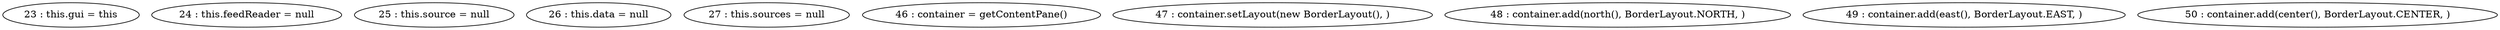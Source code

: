 digraph G {
"23 : this.gui = this"
"24 : this.feedReader = null"
"25 : this.source = null"
"26 : this.data = null"
"27 : this.sources = null"
"46 : container = getContentPane()"
"47 : container.setLayout(new BorderLayout(), )"
"48 : container.add(north(), BorderLayout.NORTH, )"
"49 : container.add(east(), BorderLayout.EAST, )"
"50 : container.add(center(), BorderLayout.CENTER, )"
}